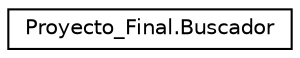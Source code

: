 digraph "Graphical Class Hierarchy"
{
 // INTERACTIVE_SVG=YES
 // LATEX_PDF_SIZE
  edge [fontname="Helvetica",fontsize="10",labelfontname="Helvetica",labelfontsize="10"];
  node [fontname="Helvetica",fontsize="10",shape=record];
  rankdir="LR";
  Node0 [label="Proyecto_Final.Buscador",height=0.2,width=0.4,color="black", fillcolor="white", style="filled",URL="$classProyecto__Final_1_1Buscador.html",tooltip=" "];
}
